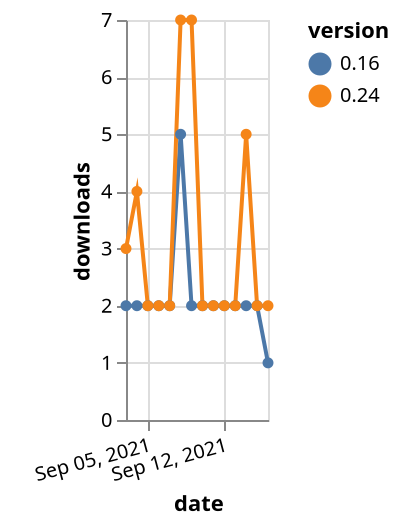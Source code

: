 {"$schema": "https://vega.github.io/schema/vega-lite/v5.json", "description": "A simple bar chart with embedded data.", "data": {"values": [{"date": "2021-09-03", "total": 3519, "delta": 2, "version": "0.16"}, {"date": "2021-09-04", "total": 3521, "delta": 2, "version": "0.16"}, {"date": "2021-09-05", "total": 3523, "delta": 2, "version": "0.16"}, {"date": "2021-09-06", "total": 3525, "delta": 2, "version": "0.16"}, {"date": "2021-09-07", "total": 3527, "delta": 2, "version": "0.16"}, {"date": "2021-09-08", "total": 3532, "delta": 5, "version": "0.16"}, {"date": "2021-09-09", "total": 3534, "delta": 2, "version": "0.16"}, {"date": "2021-09-10", "total": 3536, "delta": 2, "version": "0.16"}, {"date": "2021-09-11", "total": 3538, "delta": 2, "version": "0.16"}, {"date": "2021-09-12", "total": 3540, "delta": 2, "version": "0.16"}, {"date": "2021-09-13", "total": 3542, "delta": 2, "version": "0.16"}, {"date": "2021-09-14", "total": 3544, "delta": 2, "version": "0.16"}, {"date": "2021-09-15", "total": 3546, "delta": 2, "version": "0.16"}, {"date": "2021-09-16", "total": 3547, "delta": 1, "version": "0.16"}, {"date": "2021-09-03", "total": 3400, "delta": 3, "version": "0.24"}, {"date": "2021-09-04", "total": 3404, "delta": 4, "version": "0.24"}, {"date": "2021-09-05", "total": 3406, "delta": 2, "version": "0.24"}, {"date": "2021-09-06", "total": 3408, "delta": 2, "version": "0.24"}, {"date": "2021-09-07", "total": 3410, "delta": 2, "version": "0.24"}, {"date": "2021-09-08", "total": 3417, "delta": 7, "version": "0.24"}, {"date": "2021-09-09", "total": 3424, "delta": 7, "version": "0.24"}, {"date": "2021-09-10", "total": 3426, "delta": 2, "version": "0.24"}, {"date": "2021-09-11", "total": 3428, "delta": 2, "version": "0.24"}, {"date": "2021-09-12", "total": 3430, "delta": 2, "version": "0.24"}, {"date": "2021-09-13", "total": 3432, "delta": 2, "version": "0.24"}, {"date": "2021-09-14", "total": 3437, "delta": 5, "version": "0.24"}, {"date": "2021-09-15", "total": 3439, "delta": 2, "version": "0.24"}, {"date": "2021-09-16", "total": 3441, "delta": 2, "version": "0.24"}]}, "width": "container", "mark": {"type": "line", "point": {"filled": true}}, "encoding": {"x": {"field": "date", "type": "temporal", "timeUnit": "yearmonthdate", "title": "date", "axis": {"labelAngle": -15}}, "y": {"field": "delta", "type": "quantitative", "title": "downloads"}, "color": {"field": "version", "type": "nominal"}, "tooltip": {"field": "delta"}}}